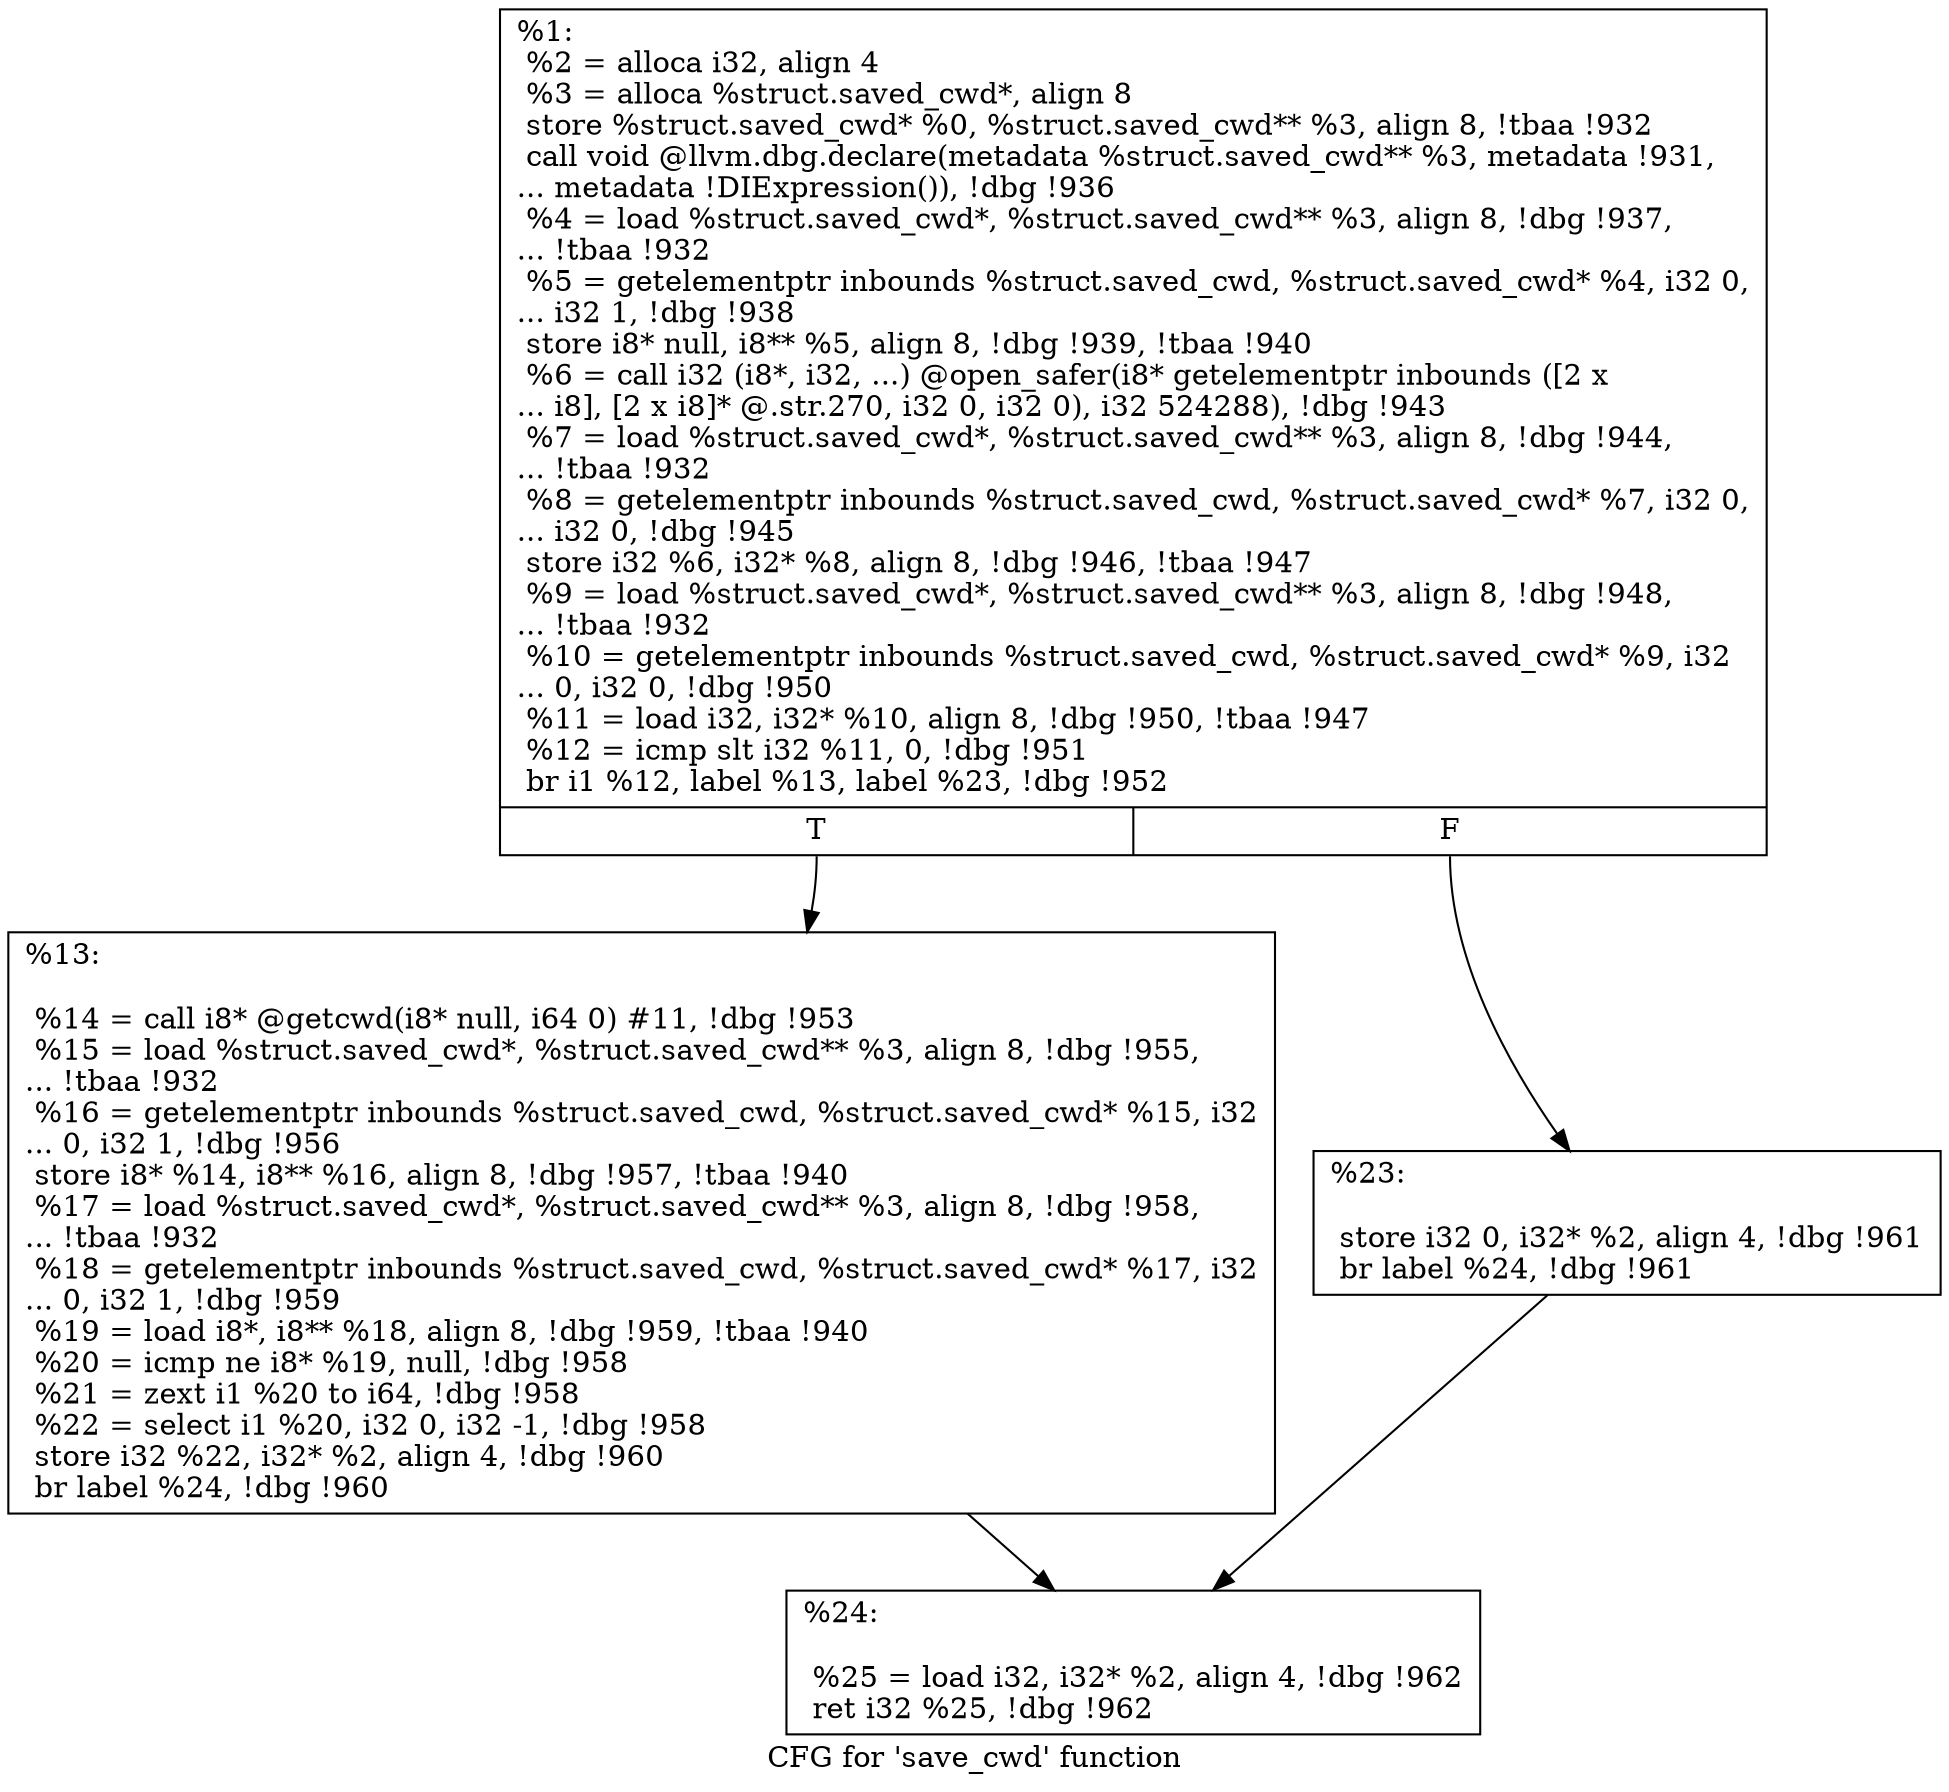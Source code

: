 digraph "CFG for 'save_cwd' function" {
	label="CFG for 'save_cwd' function";

	Node0x2512cd0 [shape=record,label="{%1:\l  %2 = alloca i32, align 4\l  %3 = alloca %struct.saved_cwd*, align 8\l  store %struct.saved_cwd* %0, %struct.saved_cwd** %3, align 8, !tbaa !932\l  call void @llvm.dbg.declare(metadata %struct.saved_cwd** %3, metadata !931,\l... metadata !DIExpression()), !dbg !936\l  %4 = load %struct.saved_cwd*, %struct.saved_cwd** %3, align 8, !dbg !937,\l... !tbaa !932\l  %5 = getelementptr inbounds %struct.saved_cwd, %struct.saved_cwd* %4, i32 0,\l... i32 1, !dbg !938\l  store i8* null, i8** %5, align 8, !dbg !939, !tbaa !940\l  %6 = call i32 (i8*, i32, ...) @open_safer(i8* getelementptr inbounds ([2 x\l... i8], [2 x i8]* @.str.270, i32 0, i32 0), i32 524288), !dbg !943\l  %7 = load %struct.saved_cwd*, %struct.saved_cwd** %3, align 8, !dbg !944,\l... !tbaa !932\l  %8 = getelementptr inbounds %struct.saved_cwd, %struct.saved_cwd* %7, i32 0,\l... i32 0, !dbg !945\l  store i32 %6, i32* %8, align 8, !dbg !946, !tbaa !947\l  %9 = load %struct.saved_cwd*, %struct.saved_cwd** %3, align 8, !dbg !948,\l... !tbaa !932\l  %10 = getelementptr inbounds %struct.saved_cwd, %struct.saved_cwd* %9, i32\l... 0, i32 0, !dbg !950\l  %11 = load i32, i32* %10, align 8, !dbg !950, !tbaa !947\l  %12 = icmp slt i32 %11, 0, !dbg !951\l  br i1 %12, label %13, label %23, !dbg !952\l|{<s0>T|<s1>F}}"];
	Node0x2512cd0:s0 -> Node0x25165b0;
	Node0x2512cd0:s1 -> Node0x2516600;
	Node0x25165b0 [shape=record,label="{%13:\l\l  %14 = call i8* @getcwd(i8* null, i64 0) #11, !dbg !953\l  %15 = load %struct.saved_cwd*, %struct.saved_cwd** %3, align 8, !dbg !955,\l... !tbaa !932\l  %16 = getelementptr inbounds %struct.saved_cwd, %struct.saved_cwd* %15, i32\l... 0, i32 1, !dbg !956\l  store i8* %14, i8** %16, align 8, !dbg !957, !tbaa !940\l  %17 = load %struct.saved_cwd*, %struct.saved_cwd** %3, align 8, !dbg !958,\l... !tbaa !932\l  %18 = getelementptr inbounds %struct.saved_cwd, %struct.saved_cwd* %17, i32\l... 0, i32 1, !dbg !959\l  %19 = load i8*, i8** %18, align 8, !dbg !959, !tbaa !940\l  %20 = icmp ne i8* %19, null, !dbg !958\l  %21 = zext i1 %20 to i64, !dbg !958\l  %22 = select i1 %20, i32 0, i32 -1, !dbg !958\l  store i32 %22, i32* %2, align 4, !dbg !960\l  br label %24, !dbg !960\l}"];
	Node0x25165b0 -> Node0x2516650;
	Node0x2516600 [shape=record,label="{%23:\l\l  store i32 0, i32* %2, align 4, !dbg !961\l  br label %24, !dbg !961\l}"];
	Node0x2516600 -> Node0x2516650;
	Node0x2516650 [shape=record,label="{%24:\l\l  %25 = load i32, i32* %2, align 4, !dbg !962\l  ret i32 %25, !dbg !962\l}"];
}
